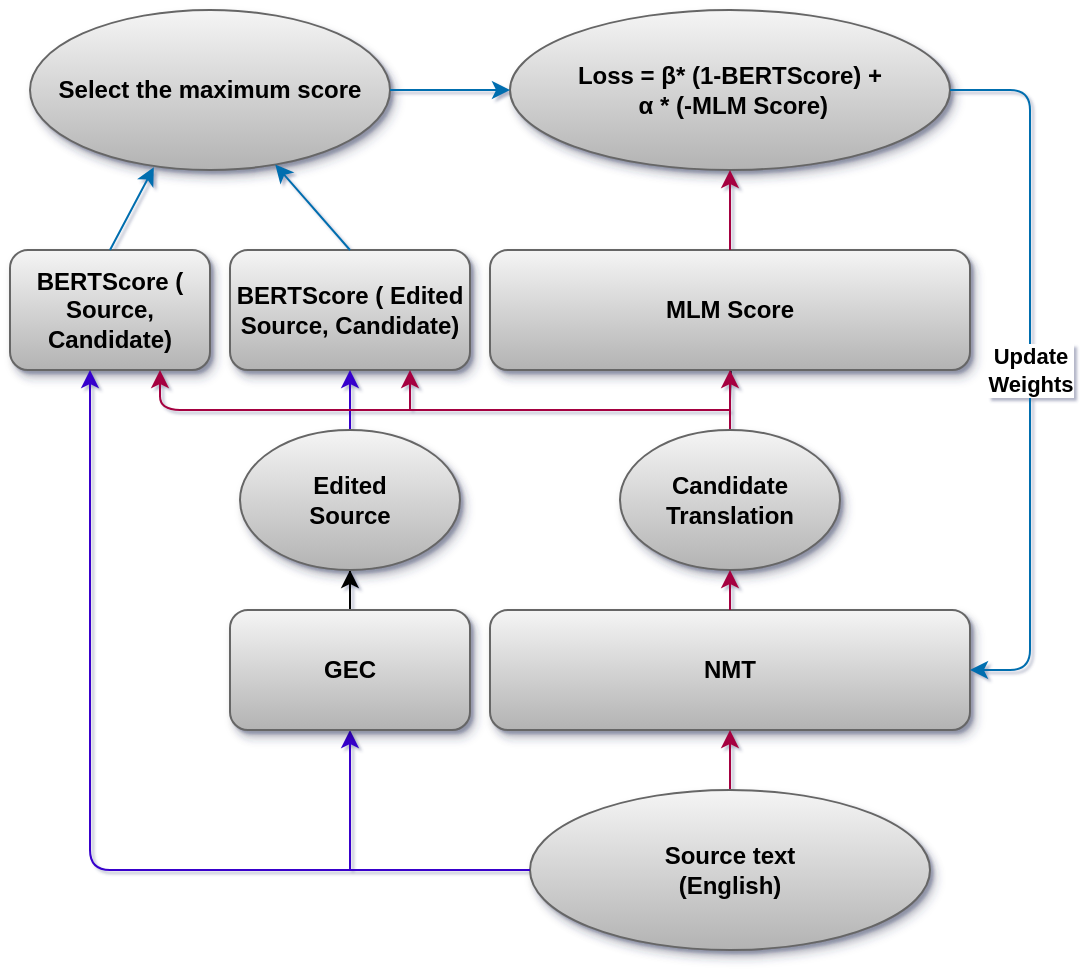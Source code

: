 <mxfile version="22.0.4" type="github">
  <diagram id="4Yl-0jOA9gWWlVtBT1-1" name="Page-1">
    <mxGraphModel dx="1364" dy="803" grid="1" gridSize="10" guides="1" tooltips="1" connect="1" arrows="1" fold="1" page="1" pageScale="1" pageWidth="850" pageHeight="1100" background="none" math="0" shadow="1">
      <root>
        <mxCell id="0" />
        <mxCell id="1" parent="0" />
        <mxCell id="TNRDMdXB5AWBM9xc9xOg-2" value="NMT" style="rounded=1;whiteSpace=wrap;html=1;fillColor=#f5f5f5;strokeColor=#666666;labelBorderColor=none;gradientColor=#b3b3b3;shadow=1;glass=0;fontStyle=1" parent="1" vertex="1">
          <mxGeometry x="520" y="620" width="240" height="60" as="geometry" />
        </mxCell>
        <mxCell id="TNRDMdXB5AWBM9xc9xOg-3" value="" style="edgeStyle=orthogonalEdgeStyle;rounded=0;orthogonalLoop=1;jettySize=auto;html=1;labelBorderColor=none;fillColor=#d80073;strokeColor=#A50040;fontStyle=1" parent="1" source="TNRDMdXB5AWBM9xc9xOg-4" target="TNRDMdXB5AWBM9xc9xOg-2" edge="1">
          <mxGeometry relative="1" as="geometry" />
        </mxCell>
        <mxCell id="TNRDMdXB5AWBM9xc9xOg-4" value="Source text&lt;br&gt;(English)" style="ellipse;whiteSpace=wrap;html=1;fillColor=#f5f5f5;strokeColor=#666666;labelBorderColor=none;gradientColor=#b3b3b3;shadow=1;fontStyle=1" parent="1" vertex="1">
          <mxGeometry x="540" y="710" width="200" height="80" as="geometry" />
        </mxCell>
        <mxCell id="TNRDMdXB5AWBM9xc9xOg-5" value="" style="edgeStyle=orthogonalEdgeStyle;rounded=0;orthogonalLoop=1;jettySize=auto;html=1;labelBorderColor=none;fontStyle=1" parent="1" target="TNRDMdXB5AWBM9xc9xOg-10" edge="1">
          <mxGeometry relative="1" as="geometry">
            <mxPoint x="640" y="515" as="sourcePoint" />
          </mxGeometry>
        </mxCell>
        <mxCell id="TNRDMdXB5AWBM9xc9xOg-7" value="" style="endArrow=classic;html=1;rounded=0;exitX=0;exitY=0.5;exitDx=0;exitDy=0;entryX=0.5;entryY=1;entryDx=0;entryDy=0;labelBorderColor=none;fillColor=#6a00ff;strokeColor=#3700CC;fontStyle=1" parent="1" source="TNRDMdXB5AWBM9xc9xOg-4" target="TNRDMdXB5AWBM9xc9xOg-9" edge="1">
          <mxGeometry width="50" height="50" relative="1" as="geometry">
            <mxPoint x="640" y="560" as="sourcePoint" />
            <mxPoint x="450" y="650" as="targetPoint" />
            <Array as="points">
              <mxPoint x="450" y="750" />
            </Array>
          </mxGeometry>
        </mxCell>
        <mxCell id="5wUSxXZpx9yLeGlzAe6v-11" value="" style="edgeStyle=orthogonalEdgeStyle;rounded=0;orthogonalLoop=1;jettySize=auto;html=1;fontStyle=1" parent="1" source="TNRDMdXB5AWBM9xc9xOg-9" target="5wUSxXZpx9yLeGlzAe6v-10" edge="1">
          <mxGeometry relative="1" as="geometry" />
        </mxCell>
        <mxCell id="TNRDMdXB5AWBM9xc9xOg-9" value="GEC" style="rounded=1;whiteSpace=wrap;html=1;fillColor=#f5f5f5;strokeColor=#666666;labelBorderColor=none;gradientColor=#b3b3b3;glass=0;shadow=1;fontStyle=1" parent="1" vertex="1">
          <mxGeometry x="390" y="620" width="120" height="60" as="geometry" />
        </mxCell>
        <mxCell id="TNRDMdXB5AWBM9xc9xOg-10" value="MLM Score" style="rounded=1;whiteSpace=wrap;html=1;fillColor=#f5f5f5;strokeColor=#666666;labelBorderColor=none;shadow=1;gradientColor=#b3b3b3;fontStyle=1" parent="1" vertex="1">
          <mxGeometry x="520" y="440" width="240" height="60" as="geometry" />
        </mxCell>
        <mxCell id="TNRDMdXB5AWBM9xc9xOg-11" value="BERTScore ( Edited Source, Candidate)" style="rounded=1;whiteSpace=wrap;html=1;fillColor=#f5f5f5;strokeColor=#666666;labelBorderColor=none;gradientColor=#b3b3b3;shadow=1;fontStyle=1" parent="1" vertex="1">
          <mxGeometry x="390" y="440" width="120" height="60" as="geometry" />
        </mxCell>
        <mxCell id="TNRDMdXB5AWBM9xc9xOg-13" value="Loss = β* (1-BERTScore) +&lt;br&gt;&amp;nbsp;α&amp;nbsp;* (-MLM Score)" style="ellipse;whiteSpace=wrap;html=1;fillColor=#f5f5f5;strokeColor=#666666;labelBorderColor=none;gradientColor=#b3b3b3;shadow=1;fontStyle=1" parent="1" vertex="1">
          <mxGeometry x="530" y="320" width="220" height="80" as="geometry" />
        </mxCell>
        <mxCell id="TNRDMdXB5AWBM9xc9xOg-22" value="BERTScore ( Source, Candidate)" style="rounded=1;whiteSpace=wrap;html=1;fillColor=#f5f5f5;strokeColor=#666666;labelBorderColor=none;gradientColor=#b3b3b3;shadow=1;fontStyle=1" parent="1" vertex="1">
          <mxGeometry x="280" y="440" width="100" height="60" as="geometry" />
        </mxCell>
        <mxCell id="TNRDMdXB5AWBM9xc9xOg-26" value="" style="endArrow=classic;html=1;entryX=0.4;entryY=1;entryDx=0;entryDy=0;entryPerimeter=0;labelBorderColor=none;rounded=1;fillColor=#6a00ff;strokeColor=#3700CC;fontStyle=1" parent="1" target="TNRDMdXB5AWBM9xc9xOg-22" edge="1">
          <mxGeometry width="50" height="50" relative="1" as="geometry">
            <mxPoint x="450" y="750" as="sourcePoint" />
            <mxPoint x="450" y="480" as="targetPoint" />
            <Array as="points">
              <mxPoint x="320" y="750" />
            </Array>
          </mxGeometry>
        </mxCell>
        <mxCell id="TNRDMdXB5AWBM9xc9xOg-27" value="Select the maximum score" style="ellipse;whiteSpace=wrap;html=1;fillColor=#f5f5f5;strokeColor=#666666;labelBorderColor=none;gradientColor=#b3b3b3;shadow=1;fontStyle=1" parent="1" vertex="1">
          <mxGeometry x="290" y="320" width="180" height="80" as="geometry" />
        </mxCell>
        <mxCell id="5wUSxXZpx9yLeGlzAe6v-13" value="" style="edgeStyle=orthogonalEdgeStyle;rounded=0;orthogonalLoop=1;jettySize=auto;html=1;fillColor=#d80073;strokeColor=#A50040;fontStyle=1" parent="1" source="5wUSxXZpx9yLeGlzAe6v-2" target="TNRDMdXB5AWBM9xc9xOg-10" edge="1">
          <mxGeometry relative="1" as="geometry" />
        </mxCell>
        <mxCell id="5wUSxXZpx9yLeGlzAe6v-2" value="Candidate&lt;br&gt;Translation" style="ellipse;whiteSpace=wrap;html=1;fillColor=#f5f5f5;strokeColor=#666666;labelBorderColor=none;gradientColor=#b3b3b3;shadow=1;fontStyle=1" parent="1" vertex="1">
          <mxGeometry x="585" y="530" width="110" height="70" as="geometry" />
        </mxCell>
        <mxCell id="5wUSxXZpx9yLeGlzAe6v-3" value="" style="endArrow=classic;html=1;rounded=0;exitX=0.5;exitY=0;exitDx=0;exitDy=0;entryX=0.344;entryY=0.983;entryDx=0;entryDy=0;labelBorderColor=none;entryPerimeter=0;fillColor=#1ba1e2;strokeColor=#006EAF;fontStyle=1" parent="1" source="TNRDMdXB5AWBM9xc9xOg-22" target="TNRDMdXB5AWBM9xc9xOg-27" edge="1">
          <mxGeometry width="50" height="50" relative="1" as="geometry">
            <mxPoint x="480" y="530" as="sourcePoint" />
            <mxPoint x="530" y="480" as="targetPoint" />
          </mxGeometry>
        </mxCell>
        <mxCell id="5wUSxXZpx9yLeGlzAe6v-4" value="" style="endArrow=classic;html=1;rounded=0;exitX=0.5;exitY=0;exitDx=0;exitDy=0;labelBorderColor=none;fillColor=#1ba1e2;strokeColor=#006EAF;fontStyle=1" parent="1" source="TNRDMdXB5AWBM9xc9xOg-11" target="TNRDMdXB5AWBM9xc9xOg-27" edge="1">
          <mxGeometry width="50" height="50" relative="1" as="geometry">
            <mxPoint x="480" y="530" as="sourcePoint" />
            <mxPoint x="530" y="480" as="targetPoint" />
          </mxGeometry>
        </mxCell>
        <mxCell id="5wUSxXZpx9yLeGlzAe6v-5" value="" style="endArrow=classic;html=1;rounded=0;exitX=0.5;exitY=0;exitDx=0;exitDy=0;labelBorderColor=none;fillColor=#d80073;strokeColor=#A50040;fontStyle=1" parent="1" source="TNRDMdXB5AWBM9xc9xOg-10" target="TNRDMdXB5AWBM9xc9xOg-13" edge="1">
          <mxGeometry width="50" height="50" relative="1" as="geometry">
            <mxPoint x="480" y="530" as="sourcePoint" />
            <mxPoint x="530" y="480" as="targetPoint" />
          </mxGeometry>
        </mxCell>
        <mxCell id="5wUSxXZpx9yLeGlzAe6v-6" value="" style="endArrow=classic;html=1;rounded=0;exitX=1;exitY=0.5;exitDx=0;exitDy=0;labelBorderColor=none;fillColor=#1ba1e2;strokeColor=#006EAF;fontStyle=1" parent="1" source="TNRDMdXB5AWBM9xc9xOg-27" target="TNRDMdXB5AWBM9xc9xOg-13" edge="1">
          <mxGeometry width="50" height="50" relative="1" as="geometry">
            <mxPoint x="480" y="530" as="sourcePoint" />
            <mxPoint x="530" y="480" as="targetPoint" />
          </mxGeometry>
        </mxCell>
        <mxCell id="5wUSxXZpx9yLeGlzAe6v-7" value="" style="endArrow=classic;html=1;rounded=1;exitX=1;exitY=0.5;exitDx=0;exitDy=0;entryX=1;entryY=0.5;entryDx=0;entryDy=0;labelBorderColor=none;fillColor=#1ba1e2;strokeColor=#006EAF;fontStyle=1" parent="1" source="TNRDMdXB5AWBM9xc9xOg-13" target="TNRDMdXB5AWBM9xc9xOg-2" edge="1">
          <mxGeometry relative="1" as="geometry">
            <mxPoint x="460" y="500" as="sourcePoint" />
            <mxPoint x="560" y="500" as="targetPoint" />
            <Array as="points">
              <mxPoint x="790" y="360" />
              <mxPoint x="790" y="650" />
            </Array>
          </mxGeometry>
        </mxCell>
        <mxCell id="5wUSxXZpx9yLeGlzAe6v-8" value="Update&lt;br&gt;Weights" style="edgeLabel;resizable=0;html=1;align=center;verticalAlign=middle;labelBorderColor=none;fontStyle=1" parent="5wUSxXZpx9yLeGlzAe6v-7" connectable="0" vertex="1">
          <mxGeometry relative="1" as="geometry" />
        </mxCell>
        <mxCell id="5wUSxXZpx9yLeGlzAe6v-12" value="" style="edgeStyle=orthogonalEdgeStyle;rounded=0;orthogonalLoop=1;jettySize=auto;html=1;fillColor=#6a00ff;strokeColor=#3700CC;fontStyle=1" parent="1" source="5wUSxXZpx9yLeGlzAe6v-10" target="TNRDMdXB5AWBM9xc9xOg-11" edge="1">
          <mxGeometry relative="1" as="geometry" />
        </mxCell>
        <mxCell id="5wUSxXZpx9yLeGlzAe6v-10" value="Edited&lt;br&gt;Source" style="ellipse;whiteSpace=wrap;html=1;fillColor=#f5f5f5;strokeColor=#666666;labelBorderColor=none;gradientColor=#b3b3b3;shadow=1;fontStyle=1" parent="1" vertex="1">
          <mxGeometry x="395" y="530" width="110" height="70" as="geometry" />
        </mxCell>
        <mxCell id="5wUSxXZpx9yLeGlzAe6v-14" value="" style="endArrow=classic;html=1;rounded=0;exitX=0.5;exitY=0;exitDx=0;exitDy=0;entryX=0.5;entryY=1;entryDx=0;entryDy=0;fillColor=#d80073;strokeColor=#A50040;fontStyle=1" parent="1" source="TNRDMdXB5AWBM9xc9xOg-2" target="5wUSxXZpx9yLeGlzAe6v-2" edge="1">
          <mxGeometry width="50" height="50" relative="1" as="geometry">
            <mxPoint x="480" y="700" as="sourcePoint" />
            <mxPoint x="530" y="650" as="targetPoint" />
          </mxGeometry>
        </mxCell>
        <mxCell id="5wUSxXZpx9yLeGlzAe6v-15" value="" style="endArrow=classic;html=1;rounded=1;entryX=0.75;entryY=1;entryDx=0;entryDy=0;fillColor=#d80073;strokeColor=#A50040;fontStyle=1" parent="1" target="TNRDMdXB5AWBM9xc9xOg-22" edge="1">
          <mxGeometry width="50" height="50" relative="1" as="geometry">
            <mxPoint x="640" y="520" as="sourcePoint" />
            <mxPoint x="530" y="650" as="targetPoint" />
            <Array as="points">
              <mxPoint x="355" y="520" />
            </Array>
          </mxGeometry>
        </mxCell>
        <mxCell id="5wUSxXZpx9yLeGlzAe6v-16" value="" style="endArrow=classic;html=1;rounded=0;entryX=0.75;entryY=1;entryDx=0;entryDy=0;fillColor=#d80073;strokeColor=#A50040;fontStyle=1" parent="1" target="TNRDMdXB5AWBM9xc9xOg-11" edge="1">
          <mxGeometry width="50" height="50" relative="1" as="geometry">
            <mxPoint x="480" y="520" as="sourcePoint" />
            <mxPoint x="530" y="650" as="targetPoint" />
          </mxGeometry>
        </mxCell>
      </root>
    </mxGraphModel>
  </diagram>
</mxfile>
